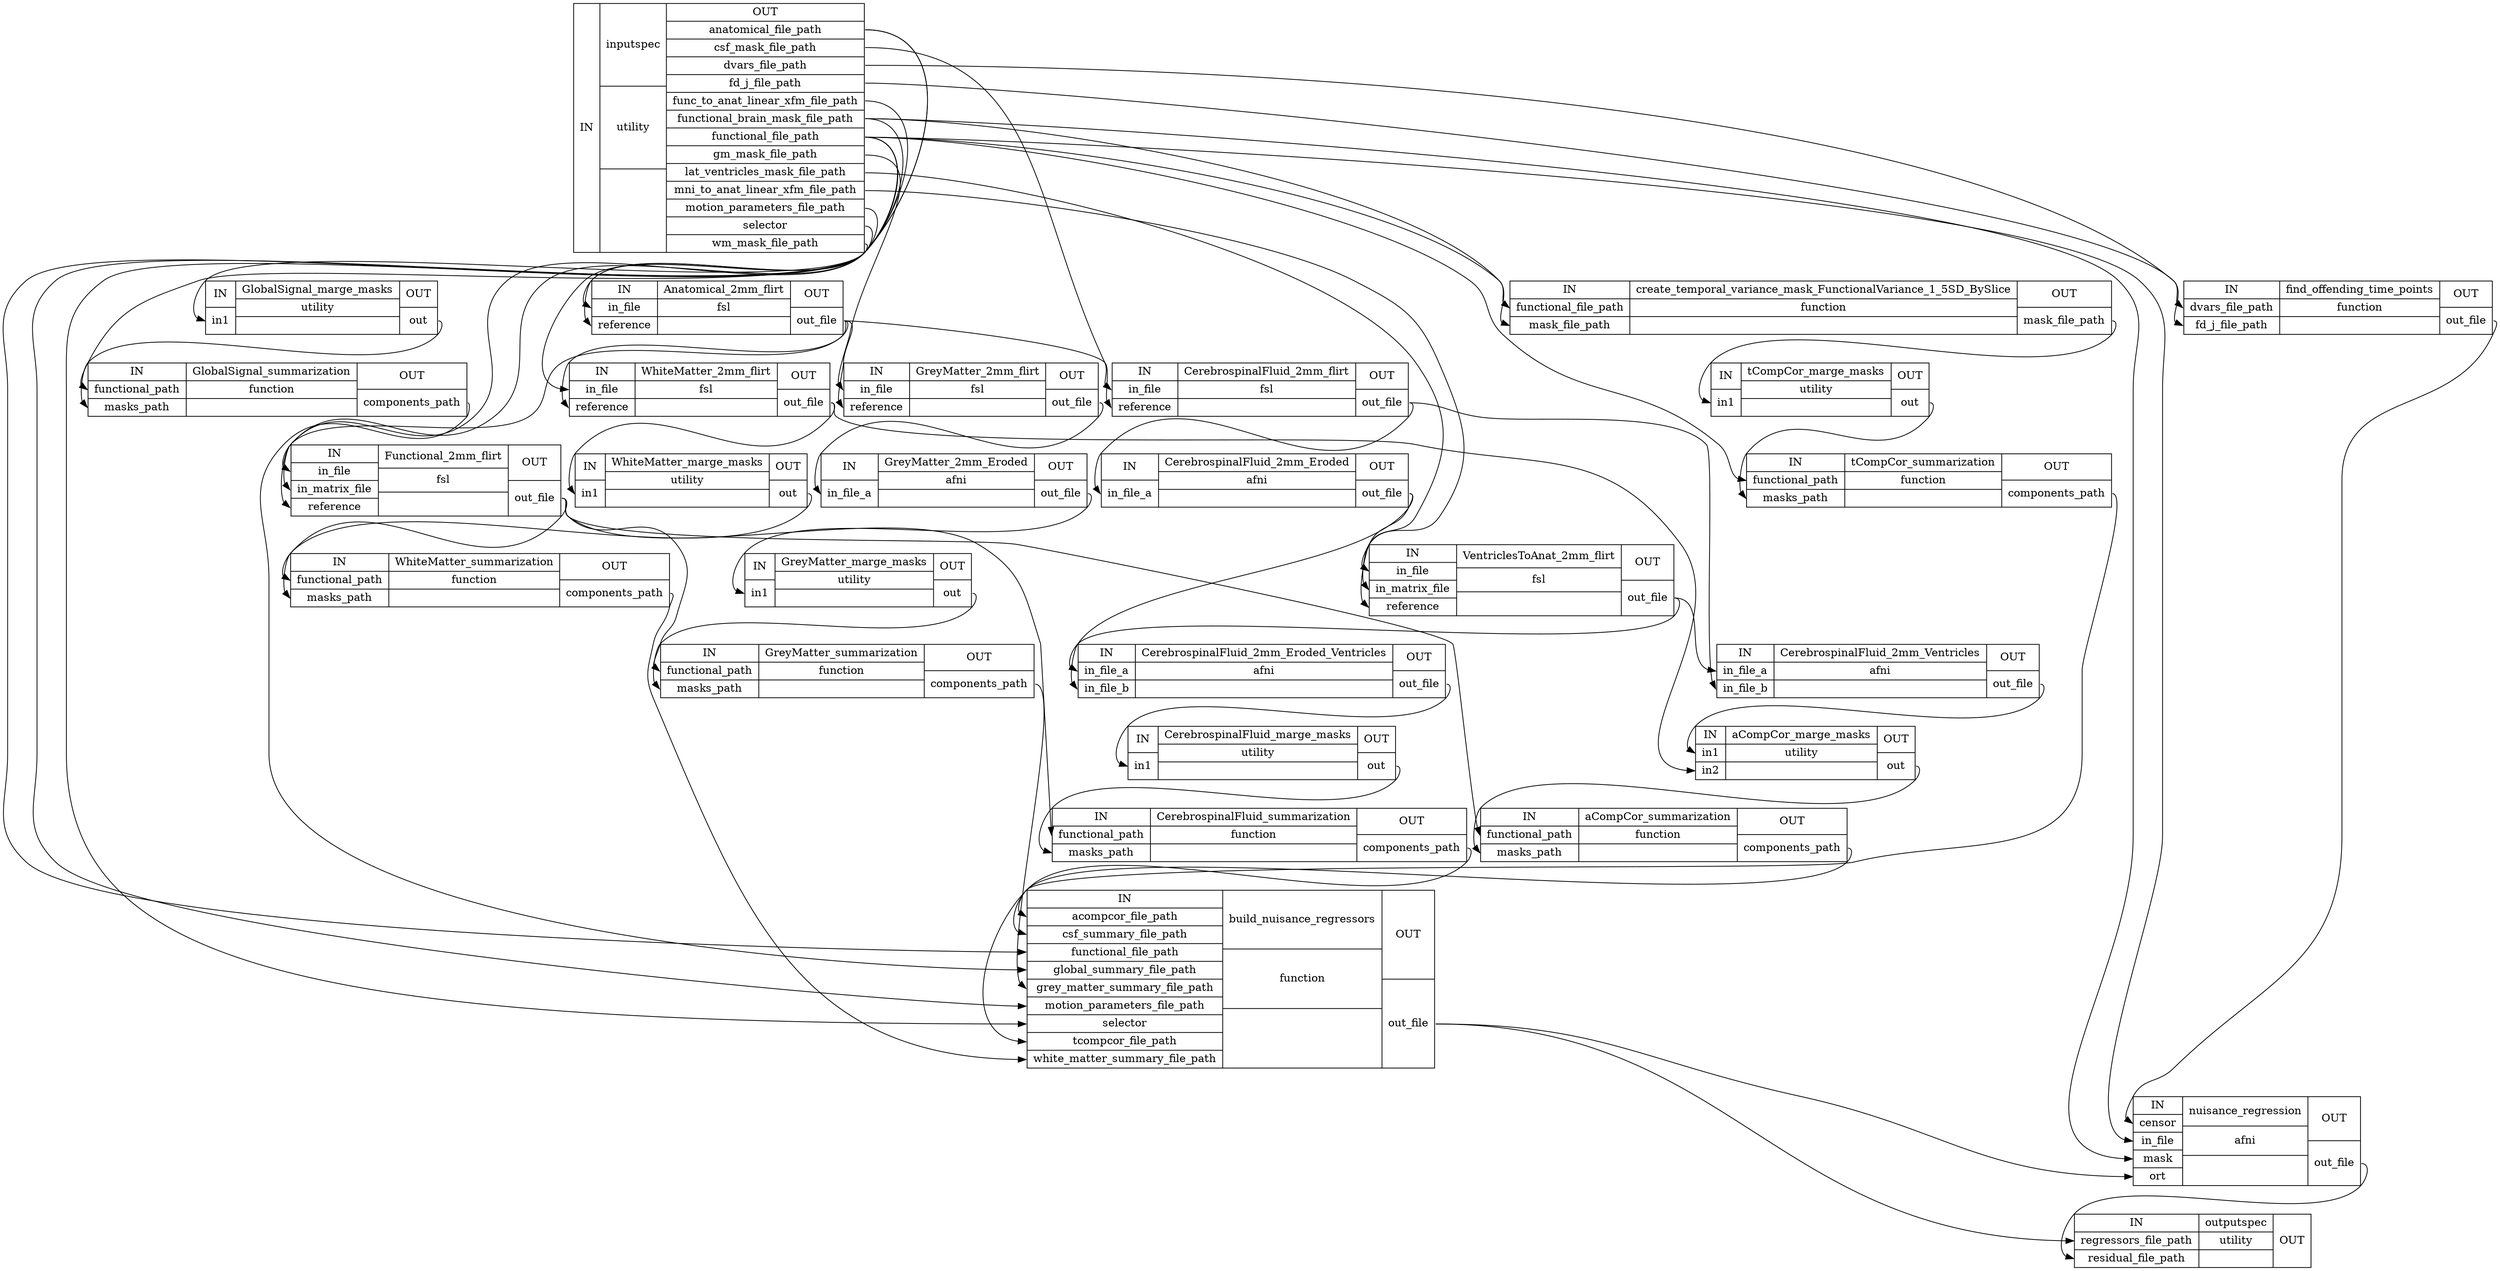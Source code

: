 digraph structs {
node [shape=record];
nuisanceinputspec [label="{IN}|{ inputspec | utility |  }|{OUT|<outanatomicalfilepath> anatomical_file_path|<outcsfmaskfilepath> csf_mask_file_path|<outdvarsfilepath> dvars_file_path|<outfdjfilepath> fd_j_file_path|<outfunctoanatlinearxfmfilepath> func_to_anat_linear_xfm_file_path|<outfunctionalbrainmaskfilepath> functional_brain_mask_file_path|<outfunctionalfilepath> functional_file_path|<outgmmaskfilepath> gm_mask_file_path|<outlatventriclesmaskfilepath> lat_ventricles_mask_file_path|<outmnitoanatlinearxfmfilepath> mni_to_anat_linear_xfm_file_path|<outmotionparametersfilepath> motion_parameters_file_path|<outselector> selector|<outwmmaskfilepath> wm_mask_file_path}"];
nuisanceGlobalSignal_marge_masks [label="{IN|<inin1> in1}|{ GlobalSignal_marge_masks | utility |  }|{OUT|<outout> out}"];
nuisancecreate_temporal_variance_mask_FunctionalVariance_1_5SD_BySlice [label="{IN|<infunctionalfilepath> functional_file_path|<inmaskfilepath> mask_file_path}|{ create_temporal_variance_mask_FunctionalVariance_1_5SD_BySlice | function |  }|{OUT|<outmaskfilepath> mask_file_path}"];
nuisancetCompCor_marge_masks [label="{IN|<inin1> in1}|{ tCompCor_marge_masks | utility |  }|{OUT|<outout> out}"];
nuisanceGlobalSignal_summarization [label="{IN|<infunctionalpath> functional_path|<inmaskspath> masks_path}|{ GlobalSignal_summarization | function |  }|{OUT|<outcomponentspath> components_path}"];
nuisancefind_offending_time_points [label="{IN|<indvarsfilepath> dvars_file_path|<infdjfilepath> fd_j_file_path}|{ find_offending_time_points | function |  }|{OUT|<outoutfile> out_file}"];
nuisanceAnatomical_2mm_flirt [label="{IN|<ininfile> in_file|<inreference> reference}|{ Anatomical_2mm_flirt | fsl |  }|{OUT|<outoutfile> out_file}"];
nuisanceFunctional_2mm_flirt [label="{IN|<ininfile> in_file|<ininmatrixfile> in_matrix_file|<inreference> reference}|{ Functional_2mm_flirt | fsl |  }|{OUT|<outoutfile> out_file}"];
nuisanceWhiteMatter_2mm_flirt [label="{IN|<ininfile> in_file|<inreference> reference}|{ WhiteMatter_2mm_flirt | fsl |  }|{OUT|<outoutfile> out_file}"];
nuisanceWhiteMatter_marge_masks [label="{IN|<inin1> in1}|{ WhiteMatter_marge_masks | utility |  }|{OUT|<outout> out}"];
nuisanceWhiteMatter_summarization [label="{IN|<infunctionalpath> functional_path|<inmaskspath> masks_path}|{ WhiteMatter_summarization | function |  }|{OUT|<outcomponentspath> components_path}"];
nuisanceGreyMatter_2mm_flirt [label="{IN|<ininfile> in_file|<inreference> reference}|{ GreyMatter_2mm_flirt | fsl |  }|{OUT|<outoutfile> out_file}"];
nuisanceGreyMatter_2mm_Eroded [label="{IN|<ininfilea> in_file_a}|{ GreyMatter_2mm_Eroded | afni |  }|{OUT|<outoutfile> out_file}"];
nuisanceGreyMatter_marge_masks [label="{IN|<inin1> in1}|{ GreyMatter_marge_masks | utility |  }|{OUT|<outout> out}"];
nuisanceGreyMatter_summarization [label="{IN|<infunctionalpath> functional_path|<inmaskspath> masks_path}|{ GreyMatter_summarization | function |  }|{OUT|<outcomponentspath> components_path}"];
nuisanceCerebrospinalFluid_2mm_flirt [label="{IN|<ininfile> in_file|<inreference> reference}|{ CerebrospinalFluid_2mm_flirt | fsl |  }|{OUT|<outoutfile> out_file}"];
nuisanceCerebrospinalFluid_2mm_Eroded [label="{IN|<ininfilea> in_file_a}|{ CerebrospinalFluid_2mm_Eroded | afni |  }|{OUT|<outoutfile> out_file}"];
nuisanceVentriclesToAnat_2mm_flirt [label="{IN|<ininfile> in_file|<ininmatrixfile> in_matrix_file|<inreference> reference}|{ VentriclesToAnat_2mm_flirt | fsl |  }|{OUT|<outoutfile> out_file}"];
nuisanceCerebrospinalFluid_2mm_Eroded_Ventricles [label="{IN|<ininfilea> in_file_a|<ininfileb> in_file_b}|{ CerebrospinalFluid_2mm_Eroded_Ventricles | afni |  }|{OUT|<outoutfile> out_file}"];
nuisanceCerebrospinalFluid_marge_masks [label="{IN|<inin1> in1}|{ CerebrospinalFluid_marge_masks | utility |  }|{OUT|<outout> out}"];
nuisanceCerebrospinalFluid_summarization [label="{IN|<infunctionalpath> functional_path|<inmaskspath> masks_path}|{ CerebrospinalFluid_summarization | function |  }|{OUT|<outcomponentspath> components_path}"];
nuisanceCerebrospinalFluid_2mm_Ventricles [label="{IN|<ininfilea> in_file_a|<ininfileb> in_file_b}|{ CerebrospinalFluid_2mm_Ventricles | afni |  }|{OUT|<outoutfile> out_file}"];
nuisanceaCompCor_marge_masks [label="{IN|<inin1> in1|<inin2> in2}|{ aCompCor_marge_masks | utility |  }|{OUT|<outout> out}"];
nuisanceaCompCor_summarization [label="{IN|<infunctionalpath> functional_path|<inmaskspath> masks_path}|{ aCompCor_summarization | function |  }|{OUT|<outcomponentspath> components_path}"];
nuisancetCompCor_summarization [label="{IN|<infunctionalpath> functional_path|<inmaskspath> masks_path}|{ tCompCor_summarization | function |  }|{OUT|<outcomponentspath> components_path}"];
nuisancebuild_nuisance_regressors [label="{IN|<inacompcorfilepath> acompcor_file_path|<incsfsummaryfilepath> csf_summary_file_path|<infunctionalfilepath> functional_file_path|<inglobalsummaryfilepath> global_summary_file_path|<ingreymattersummaryfilepath> grey_matter_summary_file_path|<inmotionparametersfilepath> motion_parameters_file_path|<inselector> selector|<intcompcorfilepath> tcompcor_file_path|<inwhitemattersummaryfilepath> white_matter_summary_file_path}|{ build_nuisance_regressors | function |  }|{OUT|<outoutfile> out_file}"];
nuisancenuisance_regression [label="{IN|<incensor> censor|<ininfile> in_file|<inmask> mask|<inort> ort}|{ nuisance_regression | afni |  }|{OUT|<outoutfile> out_file}"];
nuisanceoutputspec [label="{IN|<inregressorsfilepath> regressors_file_path|<inresidualfilepath> residual_file_path}|{ outputspec | utility |  }|{OUT}"];
nuisanceAnatomical_2mm_flirt:outoutfile:e -> nuisanceCerebrospinalFluid_2mm_flirt:inreference:w;
nuisanceAnatomical_2mm_flirt:outoutfile:e -> nuisanceFunctional_2mm_flirt:inreference:w;
nuisanceAnatomical_2mm_flirt:outoutfile:e -> nuisanceGreyMatter_2mm_flirt:inreference:w;
nuisanceAnatomical_2mm_flirt:outoutfile:e -> nuisanceWhiteMatter_2mm_flirt:inreference:w;
nuisanceCerebrospinalFluid_2mm_Eroded:outoutfile:e -> nuisanceCerebrospinalFluid_2mm_Eroded_Ventricles:ininfileb:w;
nuisanceCerebrospinalFluid_2mm_Eroded:outoutfile:e -> nuisanceVentriclesToAnat_2mm_flirt:inreference:w;
nuisanceCerebrospinalFluid_2mm_Eroded_Ventricles:outoutfile:e -> nuisanceCerebrospinalFluid_marge_masks:inin1:w;
nuisanceCerebrospinalFluid_2mm_Ventricles:outoutfile:e -> nuisanceaCompCor_marge_masks:inin1:w;
nuisanceCerebrospinalFluid_2mm_flirt:outoutfile:e -> nuisanceCerebrospinalFluid_2mm_Eroded:ininfilea:w;
nuisanceCerebrospinalFluid_2mm_flirt:outoutfile:e -> nuisanceCerebrospinalFluid_2mm_Ventricles:ininfileb:w;
nuisanceCerebrospinalFluid_marge_masks:outout:e -> nuisanceCerebrospinalFluid_summarization:inmaskspath:w;
nuisanceCerebrospinalFluid_summarization:outcomponentspath:e -> nuisancebuild_nuisance_regressors:incsfsummaryfilepath:w;
nuisanceFunctional_2mm_flirt:outoutfile:e -> nuisanceCerebrospinalFluid_summarization:infunctionalpath:w;
nuisanceFunctional_2mm_flirt:outoutfile:e -> nuisanceGreyMatter_summarization:infunctionalpath:w;
nuisanceFunctional_2mm_flirt:outoutfile:e -> nuisanceWhiteMatter_summarization:infunctionalpath:w;
nuisanceFunctional_2mm_flirt:outoutfile:e -> nuisanceaCompCor_summarization:infunctionalpath:w;
nuisanceGlobalSignal_marge_masks:outout:e -> nuisanceGlobalSignal_summarization:inmaskspath:w;
nuisanceGlobalSignal_summarization:outcomponentspath:e -> nuisancebuild_nuisance_regressors:inglobalsummaryfilepath:w;
nuisanceGreyMatter_2mm_Eroded:outoutfile:e -> nuisanceGreyMatter_marge_masks:inin1:w;
nuisanceGreyMatter_2mm_flirt:outoutfile:e -> nuisanceGreyMatter_2mm_Eroded:ininfilea:w;
nuisanceGreyMatter_marge_masks:outout:e -> nuisanceGreyMatter_summarization:inmaskspath:w;
nuisanceGreyMatter_summarization:outcomponentspath:e -> nuisancebuild_nuisance_regressors:ingreymattersummaryfilepath:w;
nuisanceVentriclesToAnat_2mm_flirt:outoutfile:e -> nuisanceCerebrospinalFluid_2mm_Eroded_Ventricles:ininfilea:w;
nuisanceVentriclesToAnat_2mm_flirt:outoutfile:e -> nuisanceCerebrospinalFluid_2mm_Ventricles:ininfilea:w;
nuisanceWhiteMatter_2mm_flirt:outoutfile:e -> nuisanceWhiteMatter_marge_masks:inin1:w;
nuisanceWhiteMatter_2mm_flirt:outoutfile:e -> nuisanceaCompCor_marge_masks:inin2:w;
nuisanceWhiteMatter_marge_masks:outout:e -> nuisanceWhiteMatter_summarization:inmaskspath:w;
nuisanceWhiteMatter_summarization:outcomponentspath:e -> nuisancebuild_nuisance_regressors:inwhitemattersummaryfilepath:w;
nuisanceaCompCor_marge_masks:outout:e -> nuisanceaCompCor_summarization:inmaskspath:w;
nuisanceaCompCor_summarization:outcomponentspath:e -> nuisancebuild_nuisance_regressors:inacompcorfilepath:w;
nuisancebuild_nuisance_regressors:outoutfile:e -> nuisancenuisance_regression:inort:w;
nuisancebuild_nuisance_regressors:outoutfile:e -> nuisanceoutputspec:inregressorsfilepath:w;
nuisancecreate_temporal_variance_mask_FunctionalVariance_1_5SD_BySlice:outmaskfilepath:e -> nuisancetCompCor_marge_masks:inin1:w;
nuisancefind_offending_time_points:outoutfile:e -> nuisancenuisance_regression:incensor:w;
nuisanceinputspec:outanatomicalfilepath:e -> nuisanceAnatomical_2mm_flirt:ininfile:w;
nuisanceinputspec:outanatomicalfilepath:e -> nuisanceAnatomical_2mm_flirt:inreference:w;
nuisanceinputspec:outcsfmaskfilepath:e -> nuisanceCerebrospinalFluid_2mm_flirt:ininfile:w;
nuisanceinputspec:outdvarsfilepath:e -> nuisancefind_offending_time_points:indvarsfilepath:w;
nuisanceinputspec:outfdjfilepath:e -> nuisancefind_offending_time_points:infdjfilepath:w;
nuisanceinputspec:outfunctionalbrainmaskfilepath:e -> nuisanceGlobalSignal_marge_masks:inin1:w;
nuisanceinputspec:outfunctionalbrainmaskfilepath:e -> nuisancecreate_temporal_variance_mask_FunctionalVariance_1_5SD_BySlice:inmaskfilepath:w;
nuisanceinputspec:outfunctionalbrainmaskfilepath:e -> nuisancenuisance_regression:inmask:w;
nuisanceinputspec:outfunctionalfilepath:e -> nuisanceFunctional_2mm_flirt:ininfile:w;
nuisanceinputspec:outfunctionalfilepath:e -> nuisanceGlobalSignal_summarization:infunctionalpath:w;
nuisanceinputspec:outfunctionalfilepath:e -> nuisancebuild_nuisance_regressors:infunctionalfilepath:w;
nuisanceinputspec:outfunctionalfilepath:e -> nuisancecreate_temporal_variance_mask_FunctionalVariance_1_5SD_BySlice:infunctionalfilepath:w;
nuisanceinputspec:outfunctionalfilepath:e -> nuisancenuisance_regression:ininfile:w;
nuisanceinputspec:outfunctionalfilepath:e -> nuisancetCompCor_summarization:infunctionalpath:w;
nuisanceinputspec:outfunctoanatlinearxfmfilepath:e -> nuisanceFunctional_2mm_flirt:ininmatrixfile:w;
nuisanceinputspec:outgmmaskfilepath:e -> nuisanceGreyMatter_2mm_flirt:ininfile:w;
nuisanceinputspec:outlatventriclesmaskfilepath:e -> nuisanceVentriclesToAnat_2mm_flirt:ininfile:w;
nuisanceinputspec:outmnitoanatlinearxfmfilepath:e -> nuisanceVentriclesToAnat_2mm_flirt:ininmatrixfile:w;
nuisanceinputspec:outmotionparametersfilepath:e -> nuisancebuild_nuisance_regressors:inmotionparametersfilepath:w;
nuisanceinputspec:outselector:e -> nuisancebuild_nuisance_regressors:inselector:w;
nuisanceinputspec:outwmmaskfilepath:e -> nuisanceWhiteMatter_2mm_flirt:ininfile:w;
nuisancenuisance_regression:outoutfile:e -> nuisanceoutputspec:inresidualfilepath:w;
nuisancetCompCor_marge_masks:outout:e -> nuisancetCompCor_summarization:inmaskspath:w;
nuisancetCompCor_summarization:outcomponentspath:e -> nuisancebuild_nuisance_regressors:intcompcorfilepath:w;
}